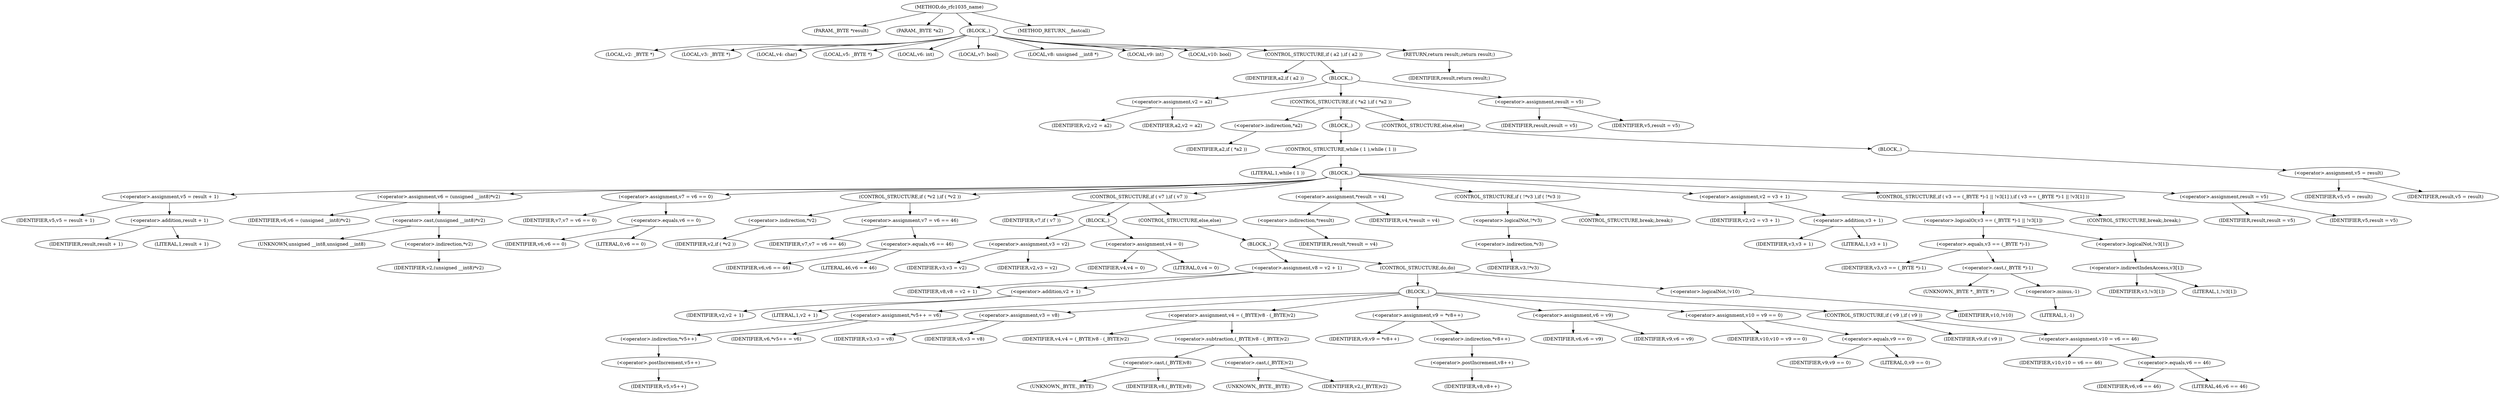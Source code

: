 digraph do_rfc1035_name {  
"1000110" [label = "(METHOD,do_rfc1035_name)" ]
"1000111" [label = "(PARAM,_BYTE *result)" ]
"1000112" [label = "(PARAM,_BYTE *a2)" ]
"1000113" [label = "(BLOCK,,)" ]
"1000114" [label = "(LOCAL,v2: _BYTE *)" ]
"1000115" [label = "(LOCAL,v3: _BYTE *)" ]
"1000116" [label = "(LOCAL,v4: char)" ]
"1000117" [label = "(LOCAL,v5: _BYTE *)" ]
"1000118" [label = "(LOCAL,v6: int)" ]
"1000119" [label = "(LOCAL,v7: bool)" ]
"1000120" [label = "(LOCAL,v8: unsigned __int8 *)" ]
"1000121" [label = "(LOCAL,v9: int)" ]
"1000122" [label = "(LOCAL,v10: bool)" ]
"1000123" [label = "(CONTROL_STRUCTURE,if ( a2 ),if ( a2 ))" ]
"1000124" [label = "(IDENTIFIER,a2,if ( a2 ))" ]
"1000125" [label = "(BLOCK,,)" ]
"1000126" [label = "(<operator>.assignment,v2 = a2)" ]
"1000127" [label = "(IDENTIFIER,v2,v2 = a2)" ]
"1000128" [label = "(IDENTIFIER,a2,v2 = a2)" ]
"1000129" [label = "(CONTROL_STRUCTURE,if ( *a2 ),if ( *a2 ))" ]
"1000130" [label = "(<operator>.indirection,*a2)" ]
"1000131" [label = "(IDENTIFIER,a2,if ( *a2 ))" ]
"1000132" [label = "(BLOCK,,)" ]
"1000133" [label = "(CONTROL_STRUCTURE,while ( 1 ),while ( 1 ))" ]
"1000134" [label = "(LITERAL,1,while ( 1 ))" ]
"1000135" [label = "(BLOCK,,)" ]
"1000136" [label = "(<operator>.assignment,v5 = result + 1)" ]
"1000137" [label = "(IDENTIFIER,v5,v5 = result + 1)" ]
"1000138" [label = "(<operator>.addition,result + 1)" ]
"1000139" [label = "(IDENTIFIER,result,result + 1)" ]
"1000140" [label = "(LITERAL,1,result + 1)" ]
"1000141" [label = "(<operator>.assignment,v6 = (unsigned __int8)*v2)" ]
"1000142" [label = "(IDENTIFIER,v6,v6 = (unsigned __int8)*v2)" ]
"1000143" [label = "(<operator>.cast,(unsigned __int8)*v2)" ]
"1000144" [label = "(UNKNOWN,unsigned __int8,unsigned __int8)" ]
"1000145" [label = "(<operator>.indirection,*v2)" ]
"1000146" [label = "(IDENTIFIER,v2,(unsigned __int8)*v2)" ]
"1000147" [label = "(<operator>.assignment,v7 = v6 == 0)" ]
"1000148" [label = "(IDENTIFIER,v7,v7 = v6 == 0)" ]
"1000149" [label = "(<operator>.equals,v6 == 0)" ]
"1000150" [label = "(IDENTIFIER,v6,v6 == 0)" ]
"1000151" [label = "(LITERAL,0,v6 == 0)" ]
"1000152" [label = "(CONTROL_STRUCTURE,if ( *v2 ),if ( *v2 ))" ]
"1000153" [label = "(<operator>.indirection,*v2)" ]
"1000154" [label = "(IDENTIFIER,v2,if ( *v2 ))" ]
"1000155" [label = "(<operator>.assignment,v7 = v6 == 46)" ]
"1000156" [label = "(IDENTIFIER,v7,v7 = v6 == 46)" ]
"1000157" [label = "(<operator>.equals,v6 == 46)" ]
"1000158" [label = "(IDENTIFIER,v6,v6 == 46)" ]
"1000159" [label = "(LITERAL,46,v6 == 46)" ]
"1000160" [label = "(CONTROL_STRUCTURE,if ( v7 ),if ( v7 ))" ]
"1000161" [label = "(IDENTIFIER,v7,if ( v7 ))" ]
"1000162" [label = "(BLOCK,,)" ]
"1000163" [label = "(<operator>.assignment,v3 = v2)" ]
"1000164" [label = "(IDENTIFIER,v3,v3 = v2)" ]
"1000165" [label = "(IDENTIFIER,v2,v3 = v2)" ]
"1000166" [label = "(<operator>.assignment,v4 = 0)" ]
"1000167" [label = "(IDENTIFIER,v4,v4 = 0)" ]
"1000168" [label = "(LITERAL,0,v4 = 0)" ]
"1000169" [label = "(CONTROL_STRUCTURE,else,else)" ]
"1000170" [label = "(BLOCK,,)" ]
"1000171" [label = "(<operator>.assignment,v8 = v2 + 1)" ]
"1000172" [label = "(IDENTIFIER,v8,v8 = v2 + 1)" ]
"1000173" [label = "(<operator>.addition,v2 + 1)" ]
"1000174" [label = "(IDENTIFIER,v2,v2 + 1)" ]
"1000175" [label = "(LITERAL,1,v2 + 1)" ]
"1000176" [label = "(CONTROL_STRUCTURE,do,do)" ]
"1000177" [label = "(BLOCK,,)" ]
"1000178" [label = "(<operator>.assignment,*v5++ = v6)" ]
"1000179" [label = "(<operator>.indirection,*v5++)" ]
"1000180" [label = "(<operator>.postIncrement,v5++)" ]
"1000181" [label = "(IDENTIFIER,v5,v5++)" ]
"1000182" [label = "(IDENTIFIER,v6,*v5++ = v6)" ]
"1000183" [label = "(<operator>.assignment,v3 = v8)" ]
"1000184" [label = "(IDENTIFIER,v3,v3 = v8)" ]
"1000185" [label = "(IDENTIFIER,v8,v3 = v8)" ]
"1000186" [label = "(<operator>.assignment,v4 = (_BYTE)v8 - (_BYTE)v2)" ]
"1000187" [label = "(IDENTIFIER,v4,v4 = (_BYTE)v8 - (_BYTE)v2)" ]
"1000188" [label = "(<operator>.subtraction,(_BYTE)v8 - (_BYTE)v2)" ]
"1000189" [label = "(<operator>.cast,(_BYTE)v8)" ]
"1000190" [label = "(UNKNOWN,_BYTE,_BYTE)" ]
"1000191" [label = "(IDENTIFIER,v8,(_BYTE)v8)" ]
"1000192" [label = "(<operator>.cast,(_BYTE)v2)" ]
"1000193" [label = "(UNKNOWN,_BYTE,_BYTE)" ]
"1000194" [label = "(IDENTIFIER,v2,(_BYTE)v2)" ]
"1000195" [label = "(<operator>.assignment,v9 = *v8++)" ]
"1000196" [label = "(IDENTIFIER,v9,v9 = *v8++)" ]
"1000197" [label = "(<operator>.indirection,*v8++)" ]
"1000198" [label = "(<operator>.postIncrement,v8++)" ]
"1000199" [label = "(IDENTIFIER,v8,v8++)" ]
"1000200" [label = "(<operator>.assignment,v6 = v9)" ]
"1000201" [label = "(IDENTIFIER,v6,v6 = v9)" ]
"1000202" [label = "(IDENTIFIER,v9,v6 = v9)" ]
"1000203" [label = "(<operator>.assignment,v10 = v9 == 0)" ]
"1000204" [label = "(IDENTIFIER,v10,v10 = v9 == 0)" ]
"1000205" [label = "(<operator>.equals,v9 == 0)" ]
"1000206" [label = "(IDENTIFIER,v9,v9 == 0)" ]
"1000207" [label = "(LITERAL,0,v9 == 0)" ]
"1000208" [label = "(CONTROL_STRUCTURE,if ( v9 ),if ( v9 ))" ]
"1000209" [label = "(IDENTIFIER,v9,if ( v9 ))" ]
"1000210" [label = "(<operator>.assignment,v10 = v6 == 46)" ]
"1000211" [label = "(IDENTIFIER,v10,v10 = v6 == 46)" ]
"1000212" [label = "(<operator>.equals,v6 == 46)" ]
"1000213" [label = "(IDENTIFIER,v6,v6 == 46)" ]
"1000214" [label = "(LITERAL,46,v6 == 46)" ]
"1000215" [label = "(<operator>.logicalNot,!v10)" ]
"1000216" [label = "(IDENTIFIER,v10,!v10)" ]
"1000217" [label = "(<operator>.assignment,*result = v4)" ]
"1000218" [label = "(<operator>.indirection,*result)" ]
"1000219" [label = "(IDENTIFIER,result,*result = v4)" ]
"1000220" [label = "(IDENTIFIER,v4,*result = v4)" ]
"1000221" [label = "(CONTROL_STRUCTURE,if ( !*v3 ),if ( !*v3 ))" ]
"1000222" [label = "(<operator>.logicalNot,!*v3)" ]
"1000223" [label = "(<operator>.indirection,*v3)" ]
"1000224" [label = "(IDENTIFIER,v3,!*v3)" ]
"1000225" [label = "(CONTROL_STRUCTURE,break;,break;)" ]
"1000226" [label = "(<operator>.assignment,v2 = v3 + 1)" ]
"1000227" [label = "(IDENTIFIER,v2,v2 = v3 + 1)" ]
"1000228" [label = "(<operator>.addition,v3 + 1)" ]
"1000229" [label = "(IDENTIFIER,v3,v3 + 1)" ]
"1000230" [label = "(LITERAL,1,v3 + 1)" ]
"1000231" [label = "(CONTROL_STRUCTURE,if ( v3 == (_BYTE *)-1 || !v3[1] ),if ( v3 == (_BYTE *)-1 || !v3[1] ))" ]
"1000232" [label = "(<operator>.logicalOr,v3 == (_BYTE *)-1 || !v3[1])" ]
"1000233" [label = "(<operator>.equals,v3 == (_BYTE *)-1)" ]
"1000234" [label = "(IDENTIFIER,v3,v3 == (_BYTE *)-1)" ]
"1000235" [label = "(<operator>.cast,(_BYTE *)-1)" ]
"1000236" [label = "(UNKNOWN,_BYTE *,_BYTE *)" ]
"1000237" [label = "(<operator>.minus,-1)" ]
"1000238" [label = "(LITERAL,1,-1)" ]
"1000239" [label = "(<operator>.logicalNot,!v3[1])" ]
"1000240" [label = "(<operator>.indirectIndexAccess,v3[1])" ]
"1000241" [label = "(IDENTIFIER,v3,!v3[1])" ]
"1000242" [label = "(LITERAL,1,!v3[1])" ]
"1000243" [label = "(CONTROL_STRUCTURE,break;,break;)" ]
"1000244" [label = "(<operator>.assignment,result = v5)" ]
"1000245" [label = "(IDENTIFIER,result,result = v5)" ]
"1000246" [label = "(IDENTIFIER,v5,result = v5)" ]
"1000247" [label = "(CONTROL_STRUCTURE,else,else)" ]
"1000248" [label = "(BLOCK,,)" ]
"1000249" [label = "(<operator>.assignment,v5 = result)" ]
"1000250" [label = "(IDENTIFIER,v5,v5 = result)" ]
"1000251" [label = "(IDENTIFIER,result,v5 = result)" ]
"1000252" [label = "(<operator>.assignment,result = v5)" ]
"1000253" [label = "(IDENTIFIER,result,result = v5)" ]
"1000254" [label = "(IDENTIFIER,v5,result = v5)" ]
"1000255" [label = "(RETURN,return result;,return result;)" ]
"1000256" [label = "(IDENTIFIER,result,return result;)" ]
"1000257" [label = "(METHOD_RETURN,__fastcall)" ]
  "1000110" -> "1000111" 
  "1000110" -> "1000112" 
  "1000110" -> "1000113" 
  "1000110" -> "1000257" 
  "1000113" -> "1000114" 
  "1000113" -> "1000115" 
  "1000113" -> "1000116" 
  "1000113" -> "1000117" 
  "1000113" -> "1000118" 
  "1000113" -> "1000119" 
  "1000113" -> "1000120" 
  "1000113" -> "1000121" 
  "1000113" -> "1000122" 
  "1000113" -> "1000123" 
  "1000113" -> "1000255" 
  "1000123" -> "1000124" 
  "1000123" -> "1000125" 
  "1000125" -> "1000126" 
  "1000125" -> "1000129" 
  "1000125" -> "1000252" 
  "1000126" -> "1000127" 
  "1000126" -> "1000128" 
  "1000129" -> "1000130" 
  "1000129" -> "1000132" 
  "1000129" -> "1000247" 
  "1000130" -> "1000131" 
  "1000132" -> "1000133" 
  "1000133" -> "1000134" 
  "1000133" -> "1000135" 
  "1000135" -> "1000136" 
  "1000135" -> "1000141" 
  "1000135" -> "1000147" 
  "1000135" -> "1000152" 
  "1000135" -> "1000160" 
  "1000135" -> "1000217" 
  "1000135" -> "1000221" 
  "1000135" -> "1000226" 
  "1000135" -> "1000231" 
  "1000135" -> "1000244" 
  "1000136" -> "1000137" 
  "1000136" -> "1000138" 
  "1000138" -> "1000139" 
  "1000138" -> "1000140" 
  "1000141" -> "1000142" 
  "1000141" -> "1000143" 
  "1000143" -> "1000144" 
  "1000143" -> "1000145" 
  "1000145" -> "1000146" 
  "1000147" -> "1000148" 
  "1000147" -> "1000149" 
  "1000149" -> "1000150" 
  "1000149" -> "1000151" 
  "1000152" -> "1000153" 
  "1000152" -> "1000155" 
  "1000153" -> "1000154" 
  "1000155" -> "1000156" 
  "1000155" -> "1000157" 
  "1000157" -> "1000158" 
  "1000157" -> "1000159" 
  "1000160" -> "1000161" 
  "1000160" -> "1000162" 
  "1000160" -> "1000169" 
  "1000162" -> "1000163" 
  "1000162" -> "1000166" 
  "1000163" -> "1000164" 
  "1000163" -> "1000165" 
  "1000166" -> "1000167" 
  "1000166" -> "1000168" 
  "1000169" -> "1000170" 
  "1000170" -> "1000171" 
  "1000170" -> "1000176" 
  "1000171" -> "1000172" 
  "1000171" -> "1000173" 
  "1000173" -> "1000174" 
  "1000173" -> "1000175" 
  "1000176" -> "1000177" 
  "1000176" -> "1000215" 
  "1000177" -> "1000178" 
  "1000177" -> "1000183" 
  "1000177" -> "1000186" 
  "1000177" -> "1000195" 
  "1000177" -> "1000200" 
  "1000177" -> "1000203" 
  "1000177" -> "1000208" 
  "1000178" -> "1000179" 
  "1000178" -> "1000182" 
  "1000179" -> "1000180" 
  "1000180" -> "1000181" 
  "1000183" -> "1000184" 
  "1000183" -> "1000185" 
  "1000186" -> "1000187" 
  "1000186" -> "1000188" 
  "1000188" -> "1000189" 
  "1000188" -> "1000192" 
  "1000189" -> "1000190" 
  "1000189" -> "1000191" 
  "1000192" -> "1000193" 
  "1000192" -> "1000194" 
  "1000195" -> "1000196" 
  "1000195" -> "1000197" 
  "1000197" -> "1000198" 
  "1000198" -> "1000199" 
  "1000200" -> "1000201" 
  "1000200" -> "1000202" 
  "1000203" -> "1000204" 
  "1000203" -> "1000205" 
  "1000205" -> "1000206" 
  "1000205" -> "1000207" 
  "1000208" -> "1000209" 
  "1000208" -> "1000210" 
  "1000210" -> "1000211" 
  "1000210" -> "1000212" 
  "1000212" -> "1000213" 
  "1000212" -> "1000214" 
  "1000215" -> "1000216" 
  "1000217" -> "1000218" 
  "1000217" -> "1000220" 
  "1000218" -> "1000219" 
  "1000221" -> "1000222" 
  "1000221" -> "1000225" 
  "1000222" -> "1000223" 
  "1000223" -> "1000224" 
  "1000226" -> "1000227" 
  "1000226" -> "1000228" 
  "1000228" -> "1000229" 
  "1000228" -> "1000230" 
  "1000231" -> "1000232" 
  "1000231" -> "1000243" 
  "1000232" -> "1000233" 
  "1000232" -> "1000239" 
  "1000233" -> "1000234" 
  "1000233" -> "1000235" 
  "1000235" -> "1000236" 
  "1000235" -> "1000237" 
  "1000237" -> "1000238" 
  "1000239" -> "1000240" 
  "1000240" -> "1000241" 
  "1000240" -> "1000242" 
  "1000244" -> "1000245" 
  "1000244" -> "1000246" 
  "1000247" -> "1000248" 
  "1000248" -> "1000249" 
  "1000249" -> "1000250" 
  "1000249" -> "1000251" 
  "1000252" -> "1000253" 
  "1000252" -> "1000254" 
  "1000255" -> "1000256" 
}
